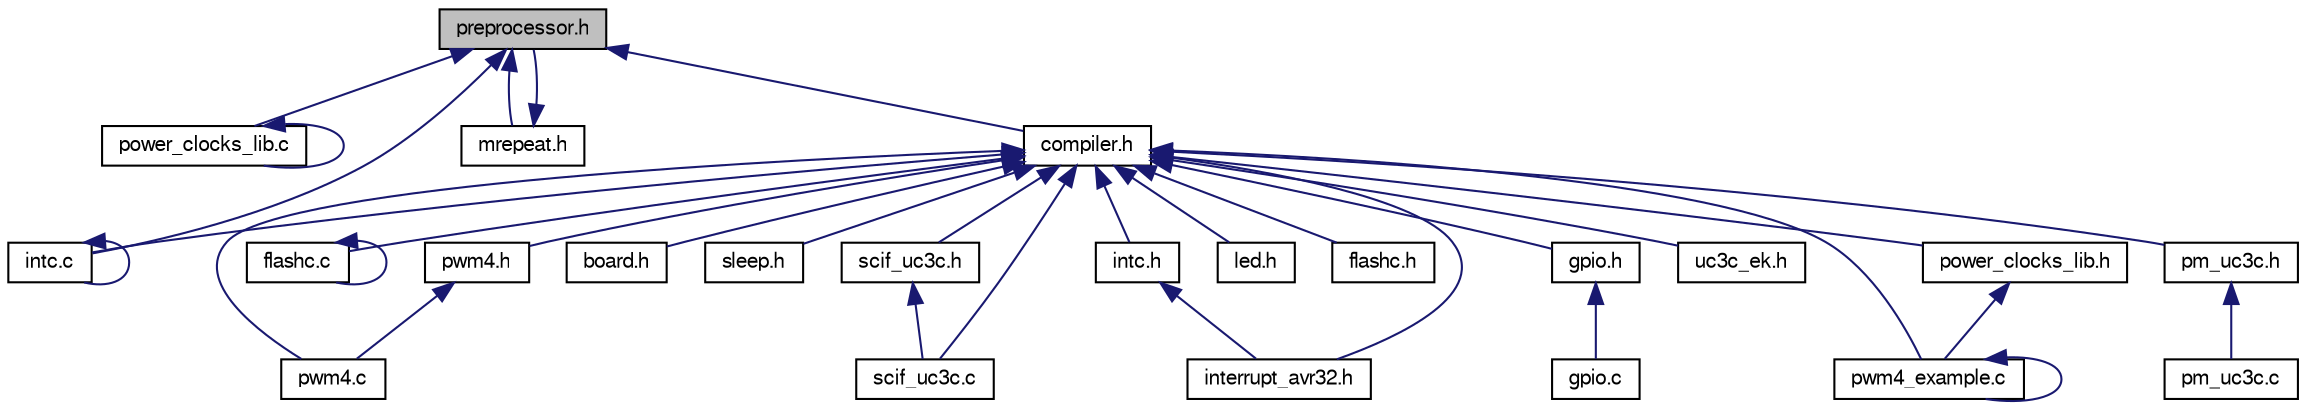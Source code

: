 digraph G
{
  edge [fontname="FreeSans",fontsize="10",labelfontname="FreeSans",labelfontsize="10"];
  node [fontname="FreeSans",fontsize="10",shape=record];
  Node1 [label="preprocessor.h",height=0.2,width=0.4,color="black", fillcolor="grey75", style="filled" fontcolor="black"];
  Node1 -> Node2 [dir=back,color="midnightblue",fontsize="10",style="solid",fontname="FreeSans"];
  Node2 [label="power_clocks_lib.c",height=0.2,width=0.4,color="black", fillcolor="white", style="filled",URL="$a00035.html",tooltip="High-level library abstracting features such as oscillators/pll/dfll configuration..."];
  Node2 -> Node2 [dir=back,color="midnightblue",fontsize="10",style="solid",fontname="FreeSans"];
  Node1 -> Node3 [dir=back,color="midnightblue",fontsize="10",style="solid",fontname="FreeSans"];
  Node3 [label="intc.c",height=0.2,width=0.4,color="black", fillcolor="white", style="filled",URL="$a00026.html",tooltip="INTC driver for AVR32 UC3."];
  Node3 -> Node3 [dir=back,color="midnightblue",fontsize="10",style="solid",fontname="FreeSans"];
  Node1 -> Node4 [dir=back,color="midnightblue",fontsize="10",style="solid",fontname="FreeSans"];
  Node4 [label="mrepeat.h",height=0.2,width=0.4,color="black", fillcolor="white", style="filled",URL="$a00031.html",tooltip="Preprocessor macro repeating utils."];
  Node4 -> Node1 [dir=back,color="midnightblue",fontsize="10",style="solid",fontname="FreeSans"];
  Node1 -> Node5 [dir=back,color="midnightblue",fontsize="10",style="solid",fontname="FreeSans"];
  Node5 [label="compiler.h",height=0.2,width=0.4,color="black", fillcolor="white", style="filled",URL="$a00021.html",tooltip="Compiler file for AVR32."];
  Node5 -> Node6 [dir=back,color="midnightblue",fontsize="10",style="solid",fontname="FreeSans"];
  Node6 [label="pwm4_example.c",height=0.2,width=0.4,color="black", fillcolor="white", style="filled",URL="$a00040.html",tooltip="PWM4 example driver for AVR32 UC3."];
  Node6 -> Node6 [dir=back,color="midnightblue",fontsize="10",style="solid",fontname="FreeSans"];
  Node5 -> Node7 [dir=back,color="midnightblue",fontsize="10",style="solid",fontname="FreeSans"];
  Node7 [label="pwm4.c",height=0.2,width=0.4,color="black", fillcolor="white", style="filled",URL="$a00038.html",tooltip="PWM driver for AVR32 UC3 with PWM module version above 4.0.0."];
  Node5 -> Node3 [dir=back,color="midnightblue",fontsize="10",style="solid",fontname="FreeSans"];
  Node5 -> Node8 [dir=back,color="midnightblue",fontsize="10",style="solid",fontname="FreeSans"];
  Node8 [label="flashc.c",height=0.2,width=0.4,color="black", fillcolor="white", style="filled",URL="$a00022.html",tooltip="FLASHC driver for AVR32 UC3."];
  Node8 -> Node8 [dir=back,color="midnightblue",fontsize="10",style="solid",fontname="FreeSans"];
  Node5 -> Node9 [dir=back,color="midnightblue",fontsize="10",style="solid",fontname="FreeSans"];
  Node9 [label="scif_uc3c.c",height=0.2,width=0.4,color="black", fillcolor="white", style="filled",URL="$a00041.html",tooltip="System Control InterFace(SCIF) driver."];
  Node5 -> Node10 [dir=back,color="midnightblue",fontsize="10",style="solid",fontname="FreeSans"];
  Node10 [label="board.h",height=0.2,width=0.4,color="black", fillcolor="white", style="filled",URL="$a00020.html",tooltip="Standard board header file."];
  Node5 -> Node11 [dir=back,color="midnightblue",fontsize="10",style="solid",fontname="FreeSans"];
  Node11 [label="sleep.h",height=0.2,width=0.4,color="black", fillcolor="white", style="filled",URL="$a00043.html",tooltip="Sleep mode access."];
  Node5 -> Node12 [dir=back,color="midnightblue",fontsize="10",style="solid",fontname="FreeSans"];
  Node12 [label="interrupt_avr32.h",height=0.2,width=0.4,color="black", fillcolor="white", style="filled",URL="$a00029.html",tooltip="Global interrupt management for 32-bit AVR."];
  Node5 -> Node13 [dir=back,color="midnightblue",fontsize="10",style="solid",fontname="FreeSans"];
  Node13 [label="pwm4.h",height=0.2,width=0.4,color="black", fillcolor="white", style="filled",URL="$a00039.html",tooltip="PWM driver for AVR32 UC3 with PWM module version above 4.0.0."];
  Node13 -> Node7 [dir=back,color="midnightblue",fontsize="10",style="solid",fontname="FreeSans"];
  Node5 -> Node14 [dir=back,color="midnightblue",fontsize="10",style="solid",fontname="FreeSans"];
  Node14 [label="scif_uc3c.h",height=0.2,width=0.4,color="black", fillcolor="white", style="filled",URL="$a00042.html",tooltip="System Control InterFace(SCIF) driver interface."];
  Node14 -> Node9 [dir=back,color="midnightblue",fontsize="10",style="solid",fontname="FreeSans"];
  Node5 -> Node15 [dir=back,color="midnightblue",fontsize="10",style="solid",fontname="FreeSans"];
  Node15 [label="led.h",height=0.2,width=0.4,color="black", fillcolor="white", style="filled",URL="$a00030.html",tooltip="AT32UC3C UC3C_EK board LEDs support package."];
  Node5 -> Node16 [dir=back,color="midnightblue",fontsize="10",style="solid",fontname="FreeSans"];
  Node16 [label="flashc.h",height=0.2,width=0.4,color="black", fillcolor="white", style="filled",URL="$a00023.html",tooltip="FLASHC driver for AVR32 UC3."];
  Node5 -> Node17 [dir=back,color="midnightblue",fontsize="10",style="solid",fontname="FreeSans"];
  Node17 [label="gpio.h",height=0.2,width=0.4,color="black", fillcolor="white", style="filled",URL="$a00025.html",tooltip="GPIO software driver interface for AVR UC3."];
  Node17 -> Node18 [dir=back,color="midnightblue",fontsize="10",style="solid",fontname="FreeSans"];
  Node18 [label="gpio.c",height=0.2,width=0.4,color="black", fillcolor="white", style="filled",URL="$a00024.html",tooltip="GPIO software driver interface for AVR UC3."];
  Node5 -> Node19 [dir=back,color="midnightblue",fontsize="10",style="solid",fontname="FreeSans"];
  Node19 [label="intc.h",height=0.2,width=0.4,color="black", fillcolor="white", style="filled",URL="$a00027.html",tooltip="INTC driver for AVR32 UC3."];
  Node19 -> Node12 [dir=back,color="midnightblue",fontsize="10",style="solid",fontname="FreeSans"];
  Node5 -> Node20 [dir=back,color="midnightblue",fontsize="10",style="solid",fontname="FreeSans"];
  Node20 [label="uc3c_ek.h",height=0.2,width=0.4,color="black", fillcolor="white", style="filled",URL="$a00048.html",tooltip="AT32UC3C UC3C_EK board header file."];
  Node5 -> Node21 [dir=back,color="midnightblue",fontsize="10",style="solid",fontname="FreeSans"];
  Node21 [label="power_clocks_lib.h",height=0.2,width=0.4,color="black", fillcolor="white", style="filled",URL="$a00036.html",tooltip="High-level library abstracting features such as oscillators/pll/dfll configuration..."];
  Node21 -> Node6 [dir=back,color="midnightblue",fontsize="10",style="solid",fontname="FreeSans"];
  Node5 -> Node22 [dir=back,color="midnightblue",fontsize="10",style="solid",fontname="FreeSans"];
  Node22 [label="pm_uc3c.h",height=0.2,width=0.4,color="black", fillcolor="white", style="filled",URL="$a00034.html",tooltip="Power Manager(PM) driver interface."];
  Node22 -> Node23 [dir=back,color="midnightblue",fontsize="10",style="solid",fontname="FreeSans"];
  Node23 [label="pm_uc3c.c",height=0.2,width=0.4,color="black", fillcolor="white", style="filled",URL="$a00033.html",tooltip="Power Manager(PM) driver interface."];
}
